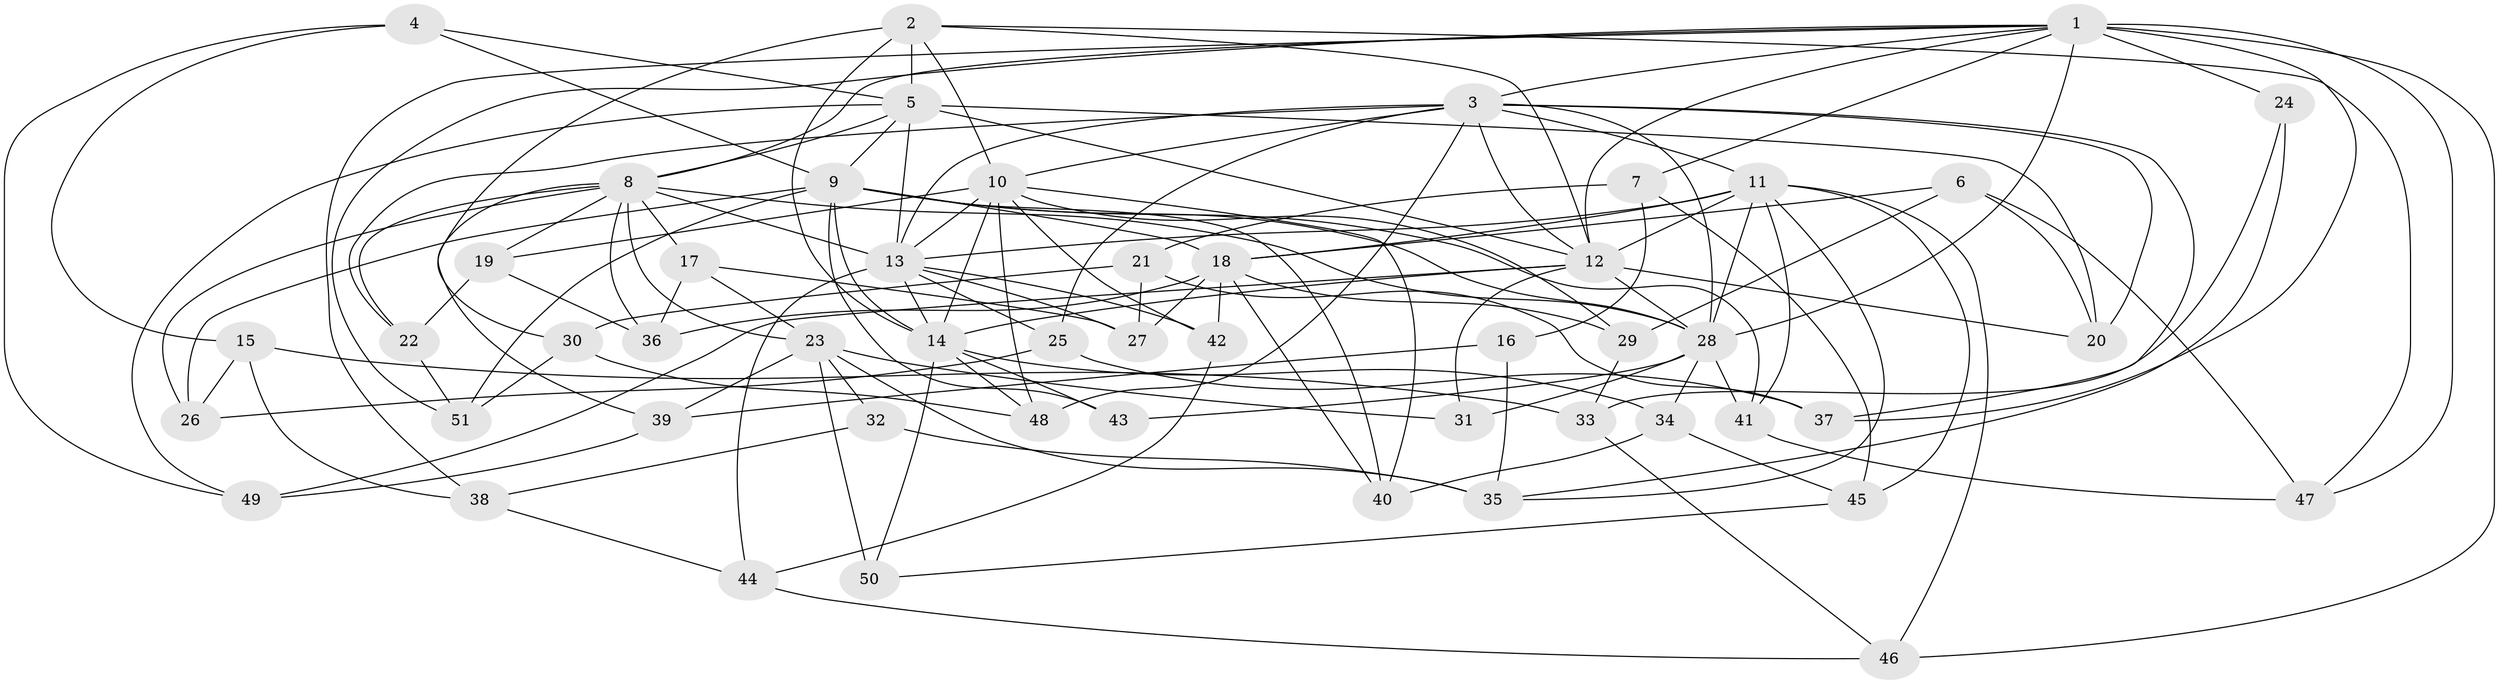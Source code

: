 // original degree distribution, {4: 1.0}
// Generated by graph-tools (version 1.1) at 2025/38/03/09/25 02:38:12]
// undirected, 51 vertices, 136 edges
graph export_dot {
graph [start="1"]
  node [color=gray90,style=filled];
  1;
  2;
  3;
  4;
  5;
  6;
  7;
  8;
  9;
  10;
  11;
  12;
  13;
  14;
  15;
  16;
  17;
  18;
  19;
  20;
  21;
  22;
  23;
  24;
  25;
  26;
  27;
  28;
  29;
  30;
  31;
  32;
  33;
  34;
  35;
  36;
  37;
  38;
  39;
  40;
  41;
  42;
  43;
  44;
  45;
  46;
  47;
  48;
  49;
  50;
  51;
  1 -- 3 [weight=1.0];
  1 -- 7 [weight=1.0];
  1 -- 8 [weight=1.0];
  1 -- 12 [weight=1.0];
  1 -- 24 [weight=2.0];
  1 -- 28 [weight=1.0];
  1 -- 37 [weight=1.0];
  1 -- 38 [weight=1.0];
  1 -- 46 [weight=1.0];
  1 -- 47 [weight=1.0];
  1 -- 51 [weight=1.0];
  2 -- 5 [weight=3.0];
  2 -- 10 [weight=1.0];
  2 -- 12 [weight=1.0];
  2 -- 14 [weight=1.0];
  2 -- 30 [weight=1.0];
  2 -- 47 [weight=1.0];
  3 -- 10 [weight=1.0];
  3 -- 11 [weight=1.0];
  3 -- 12 [weight=2.0];
  3 -- 13 [weight=1.0];
  3 -- 20 [weight=1.0];
  3 -- 22 [weight=1.0];
  3 -- 25 [weight=1.0];
  3 -- 28 [weight=1.0];
  3 -- 37 [weight=1.0];
  3 -- 48 [weight=1.0];
  4 -- 5 [weight=1.0];
  4 -- 9 [weight=1.0];
  4 -- 15 [weight=1.0];
  4 -- 49 [weight=1.0];
  5 -- 8 [weight=1.0];
  5 -- 9 [weight=1.0];
  5 -- 12 [weight=1.0];
  5 -- 13 [weight=1.0];
  5 -- 20 [weight=1.0];
  5 -- 49 [weight=1.0];
  6 -- 18 [weight=1.0];
  6 -- 20 [weight=1.0];
  6 -- 29 [weight=1.0];
  6 -- 47 [weight=1.0];
  7 -- 16 [weight=1.0];
  7 -- 21 [weight=1.0];
  7 -- 45 [weight=1.0];
  8 -- 13 [weight=1.0];
  8 -- 17 [weight=1.0];
  8 -- 19 [weight=1.0];
  8 -- 22 [weight=1.0];
  8 -- 23 [weight=2.0];
  8 -- 26 [weight=1.0];
  8 -- 28 [weight=1.0];
  8 -- 36 [weight=1.0];
  8 -- 39 [weight=1.0];
  9 -- 14 [weight=1.0];
  9 -- 18 [weight=1.0];
  9 -- 26 [weight=1.0];
  9 -- 28 [weight=1.0];
  9 -- 40 [weight=1.0];
  9 -- 41 [weight=1.0];
  9 -- 43 [weight=1.0];
  9 -- 51 [weight=1.0];
  10 -- 13 [weight=1.0];
  10 -- 14 [weight=2.0];
  10 -- 19 [weight=1.0];
  10 -- 29 [weight=1.0];
  10 -- 40 [weight=1.0];
  10 -- 42 [weight=1.0];
  10 -- 48 [weight=1.0];
  11 -- 12 [weight=1.0];
  11 -- 13 [weight=1.0];
  11 -- 18 [weight=1.0];
  11 -- 28 [weight=2.0];
  11 -- 35 [weight=1.0];
  11 -- 41 [weight=1.0];
  11 -- 45 [weight=1.0];
  11 -- 46 [weight=1.0];
  12 -- 14 [weight=1.0];
  12 -- 20 [weight=1.0];
  12 -- 28 [weight=1.0];
  12 -- 31 [weight=2.0];
  12 -- 49 [weight=1.0];
  13 -- 14 [weight=1.0];
  13 -- 25 [weight=1.0];
  13 -- 27 [weight=1.0];
  13 -- 42 [weight=1.0];
  13 -- 44 [weight=1.0];
  14 -- 34 [weight=1.0];
  14 -- 43 [weight=1.0];
  14 -- 48 [weight=1.0];
  14 -- 50 [weight=1.0];
  15 -- 26 [weight=1.0];
  15 -- 33 [weight=1.0];
  15 -- 38 [weight=1.0];
  16 -- 35 [weight=2.0];
  16 -- 39 [weight=1.0];
  17 -- 23 [weight=1.0];
  17 -- 27 [weight=1.0];
  17 -- 36 [weight=1.0];
  18 -- 27 [weight=1.0];
  18 -- 29 [weight=1.0];
  18 -- 36 [weight=1.0];
  18 -- 40 [weight=1.0];
  18 -- 42 [weight=1.0];
  19 -- 22 [weight=1.0];
  19 -- 36 [weight=1.0];
  21 -- 27 [weight=1.0];
  21 -- 30 [weight=1.0];
  21 -- 37 [weight=1.0];
  22 -- 51 [weight=1.0];
  23 -- 31 [weight=1.0];
  23 -- 32 [weight=1.0];
  23 -- 35 [weight=2.0];
  23 -- 39 [weight=1.0];
  23 -- 50 [weight=2.0];
  24 -- 33 [weight=1.0];
  24 -- 35 [weight=1.0];
  25 -- 26 [weight=1.0];
  25 -- 37 [weight=1.0];
  28 -- 31 [weight=1.0];
  28 -- 34 [weight=1.0];
  28 -- 41 [weight=1.0];
  28 -- 43 [weight=2.0];
  29 -- 33 [weight=1.0];
  30 -- 48 [weight=1.0];
  30 -- 51 [weight=1.0];
  32 -- 35 [weight=2.0];
  32 -- 38 [weight=1.0];
  33 -- 46 [weight=1.0];
  34 -- 40 [weight=1.0];
  34 -- 45 [weight=1.0];
  38 -- 44 [weight=1.0];
  39 -- 49 [weight=1.0];
  41 -- 47 [weight=1.0];
  42 -- 44 [weight=1.0];
  44 -- 46 [weight=1.0];
  45 -- 50 [weight=1.0];
}
